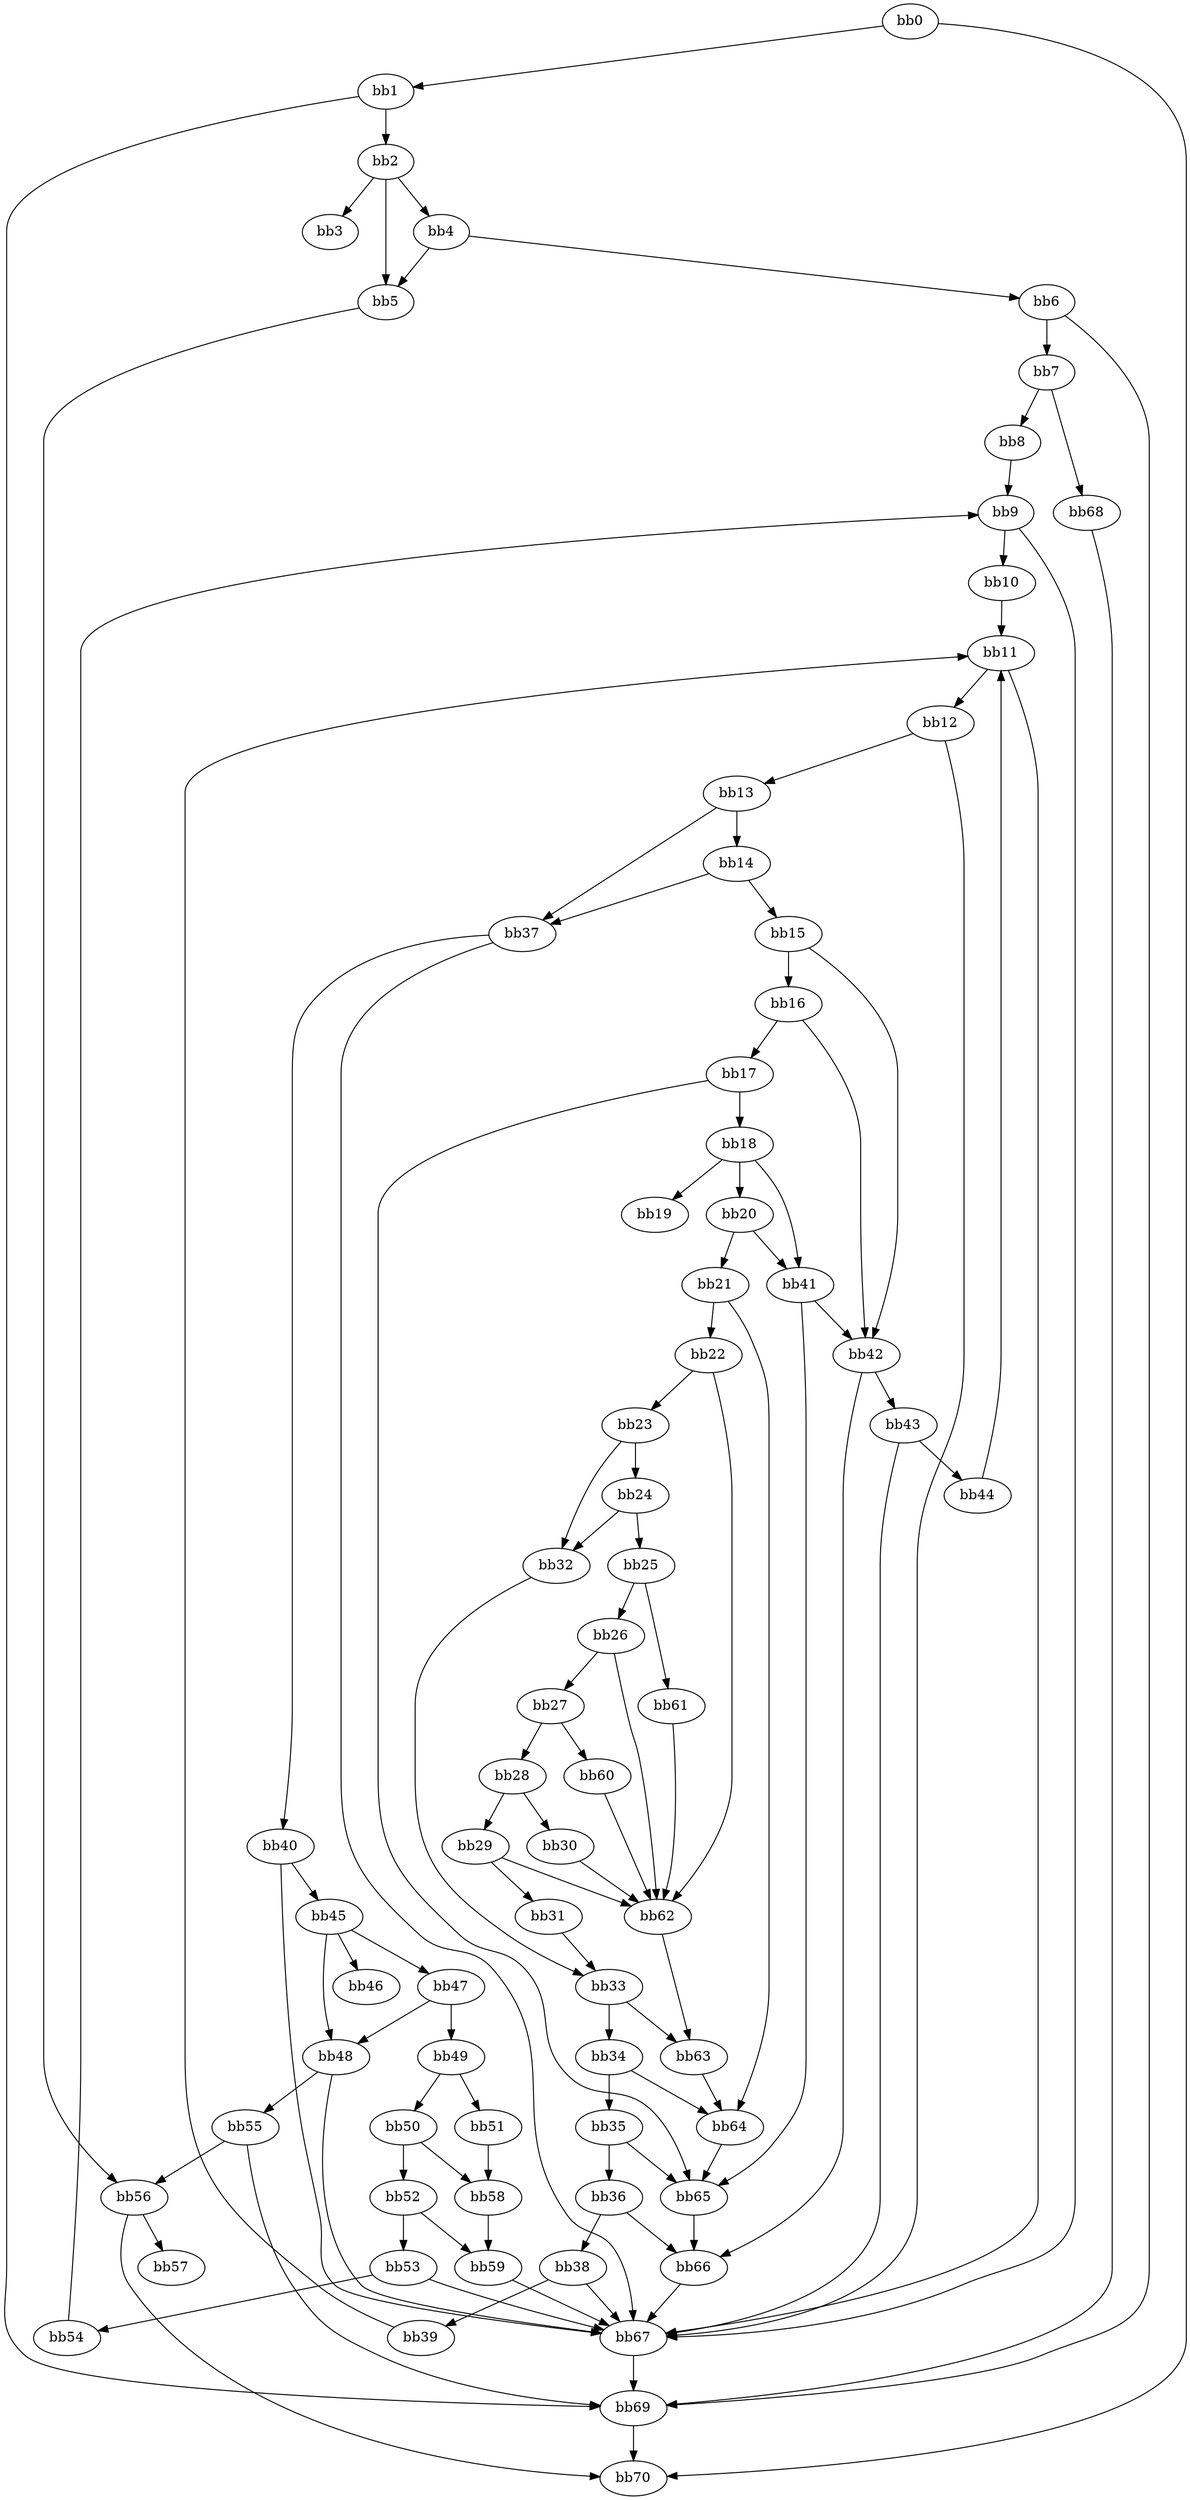 digraph {
    0 [ label = "bb0\l" ]
    1 [ label = "bb1\l" ]
    2 [ label = "bb2\l" ]
    3 [ label = "bb3\l" ]
    4 [ label = "bb4\l" ]
    5 [ label = "bb5\l" ]
    6 [ label = "bb6\l" ]
    7 [ label = "bb7\l" ]
    8 [ label = "bb8\l" ]
    9 [ label = "bb9\l" ]
    10 [ label = "bb10\l" ]
    11 [ label = "bb11\l" ]
    12 [ label = "bb12\l" ]
    13 [ label = "bb13\l" ]
    14 [ label = "bb14\l" ]
    15 [ label = "bb15\l" ]
    16 [ label = "bb16\l" ]
    17 [ label = "bb17\l" ]
    18 [ label = "bb18\l" ]
    19 [ label = "bb19\l" ]
    20 [ label = "bb20\l" ]
    21 [ label = "bb21\l" ]
    22 [ label = "bb22\l" ]
    23 [ label = "bb23\l" ]
    24 [ label = "bb24\l" ]
    25 [ label = "bb25\l" ]
    26 [ label = "bb26\l" ]
    27 [ label = "bb27\l" ]
    28 [ label = "bb28\l" ]
    29 [ label = "bb29\l" ]
    30 [ label = "bb30\l" ]
    31 [ label = "bb31\l" ]
    32 [ label = "bb32\l" ]
    33 [ label = "bb33\l" ]
    34 [ label = "bb34\l" ]
    35 [ label = "bb35\l" ]
    36 [ label = "bb36\l" ]
    37 [ label = "bb37\l" ]
    38 [ label = "bb38\l" ]
    39 [ label = "bb39\l" ]
    40 [ label = "bb40\l" ]
    41 [ label = "bb41\l" ]
    42 [ label = "bb42\l" ]
    43 [ label = "bb43\l" ]
    44 [ label = "bb44\l" ]
    45 [ label = "bb45\l" ]
    46 [ label = "bb46\l" ]
    47 [ label = "bb47\l" ]
    48 [ label = "bb48\l" ]
    49 [ label = "bb49\l" ]
    50 [ label = "bb50\l" ]
    51 [ label = "bb51\l" ]
    52 [ label = "bb52\l" ]
    53 [ label = "bb53\l" ]
    54 [ label = "bb54\l" ]
    55 [ label = "bb55\l" ]
    56 [ label = "bb56\l" ]
    57 [ label = "bb57\l" ]
    58 [ label = "bb58\l" ]
    59 [ label = "bb59\l" ]
    60 [ label = "bb60\l" ]
    61 [ label = "bb61\l" ]
    62 [ label = "bb62\l" ]
    63 [ label = "bb63\l" ]
    64 [ label = "bb64\l" ]
    65 [ label = "bb65\l" ]
    66 [ label = "bb66\l" ]
    67 [ label = "bb67\l" ]
    68 [ label = "bb68\l" ]
    69 [ label = "bb69\l" ]
    70 [ label = "bb70\l" ]
    0 -> 1 [ ]
    0 -> 70 [ ]
    1 -> 2 [ ]
    1 -> 69 [ ]
    2 -> 3 [ ]
    2 -> 4 [ ]
    2 -> 5 [ ]
    4 -> 5 [ ]
    4 -> 6 [ ]
    5 -> 56 [ ]
    6 -> 7 [ ]
    6 -> 69 [ ]
    7 -> 8 [ ]
    7 -> 68 [ ]
    8 -> 9 [ ]
    9 -> 10 [ ]
    9 -> 67 [ ]
    10 -> 11 [ ]
    11 -> 12 [ ]
    11 -> 67 [ ]
    12 -> 13 [ ]
    12 -> 67 [ ]
    13 -> 14 [ ]
    13 -> 37 [ ]
    14 -> 15 [ ]
    14 -> 37 [ ]
    15 -> 16 [ ]
    15 -> 42 [ ]
    16 -> 17 [ ]
    16 -> 42 [ ]
    17 -> 18 [ ]
    17 -> 65 [ ]
    18 -> 19 [ ]
    18 -> 20 [ ]
    18 -> 41 [ ]
    20 -> 21 [ ]
    20 -> 41 [ ]
    21 -> 22 [ ]
    21 -> 64 [ ]
    22 -> 23 [ ]
    22 -> 62 [ ]
    23 -> 24 [ ]
    23 -> 32 [ ]
    24 -> 25 [ ]
    24 -> 32 [ ]
    25 -> 26 [ ]
    25 -> 61 [ ]
    26 -> 27 [ ]
    26 -> 62 [ ]
    27 -> 28 [ ]
    27 -> 60 [ ]
    28 -> 29 [ ]
    28 -> 30 [ ]
    29 -> 31 [ ]
    29 -> 62 [ ]
    30 -> 62 [ ]
    31 -> 33 [ ]
    32 -> 33 [ ]
    33 -> 34 [ ]
    33 -> 63 [ ]
    34 -> 35 [ ]
    34 -> 64 [ ]
    35 -> 36 [ ]
    35 -> 65 [ ]
    36 -> 38 [ ]
    36 -> 66 [ ]
    37 -> 40 [ ]
    37 -> 67 [ ]
    38 -> 39 [ ]
    38 -> 67 [ ]
    39 -> 11 [ ]
    40 -> 45 [ ]
    40 -> 67 [ ]
    41 -> 42 [ ]
    41 -> 65 [ ]
    42 -> 43 [ ]
    42 -> 66 [ ]
    43 -> 44 [ ]
    43 -> 67 [ ]
    44 -> 11 [ ]
    45 -> 46 [ ]
    45 -> 47 [ ]
    45 -> 48 [ ]
    47 -> 48 [ ]
    47 -> 49 [ ]
    48 -> 55 [ ]
    48 -> 67 [ ]
    49 -> 50 [ ]
    49 -> 51 [ ]
    50 -> 52 [ ]
    50 -> 58 [ ]
    51 -> 58 [ ]
    52 -> 53 [ ]
    52 -> 59 [ ]
    53 -> 54 [ ]
    53 -> 67 [ ]
    54 -> 9 [ ]
    55 -> 56 [ ]
    55 -> 69 [ ]
    56 -> 57 [ ]
    56 -> 70 [ ]
    58 -> 59 [ ]
    59 -> 67 [ ]
    60 -> 62 [ ]
    61 -> 62 [ ]
    62 -> 63 [ ]
    63 -> 64 [ ]
    64 -> 65 [ ]
    65 -> 66 [ ]
    66 -> 67 [ ]
    67 -> 69 [ ]
    68 -> 69 [ ]
    69 -> 70 [ ]
}

